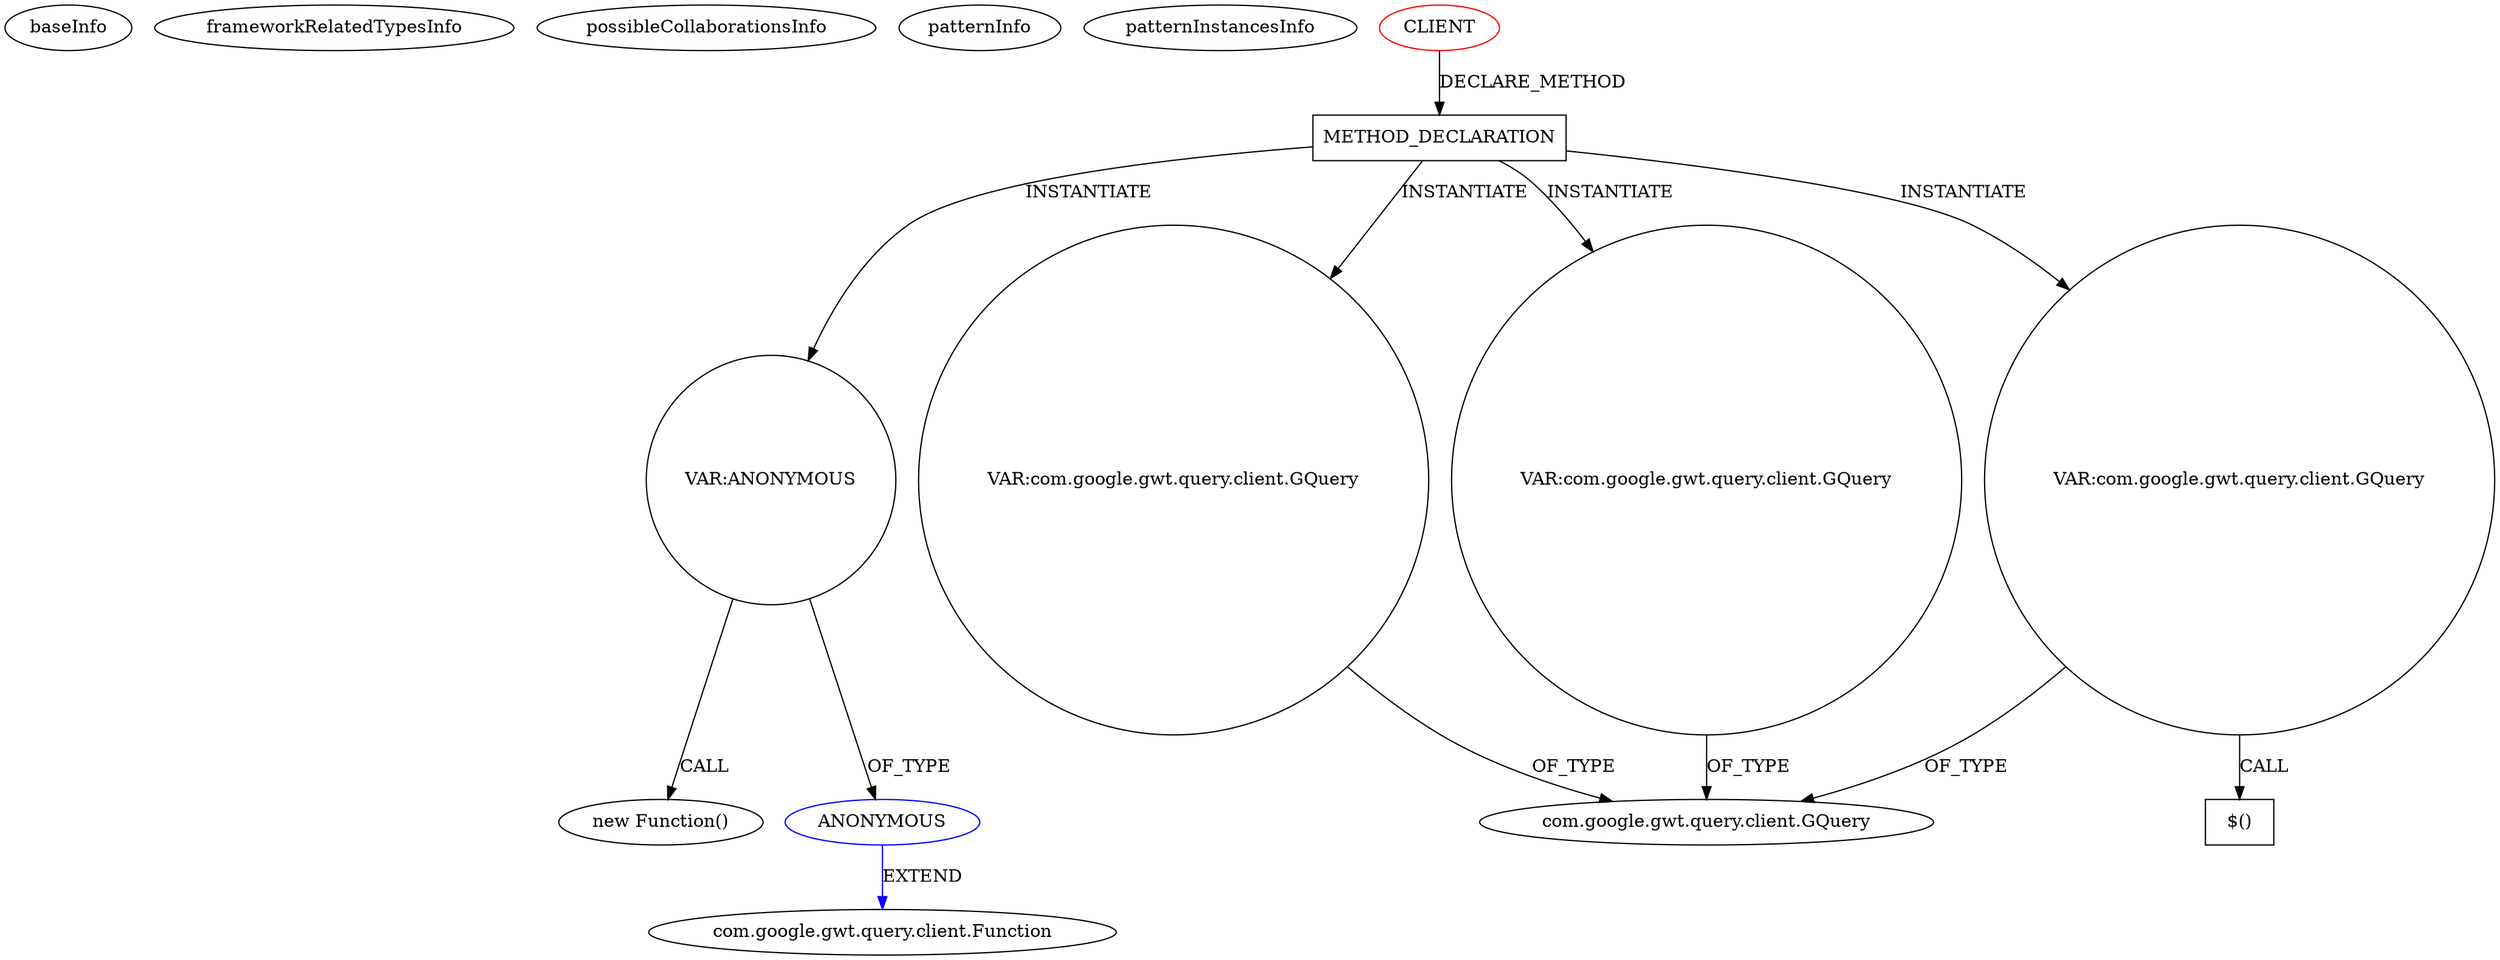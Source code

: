 digraph {
baseInfo[graphId=1838,category="pattern",isAnonymous=false,possibleRelation=false]
frameworkRelatedTypesInfo[]
possibleCollaborationsInfo[]
patternInfo[frequency=2.0,patternRootClient=0]
patternInstancesInfo[0="jDramaix-SlidingPuzzle~/jDramaix-SlidingPuzzle/SlidingPuzzle-master/src/be/dramaix/ai/slidingpuzzle/client/SlidingPuzzleApp.java~SlidingPuzzleApp~3113",1="luxferrari-AlgebrApp~/luxferrari-AlgebrApp/AlgebrApp-master/AlgebrApp/src/org/luxferrari/algebrapp/client/IncrementSlider.java~IncrementSlider~3645"]
20[label="new Function()",vertexType="CONSTRUCTOR_CALL",isFrameworkType=false]
21[label="VAR:ANONYMOUS",vertexType="VARIABLE_EXPRESION",isFrameworkType=false,shape=circle]
22[label="ANONYMOUS",vertexType="REFERENCE_ANONYMOUS_DECLARATION",isFrameworkType=false,color=blue]
13[label="METHOD_DECLARATION",vertexType="CLIENT_METHOD_DECLARATION",isFrameworkType=false,shape=box]
0[label="CLIENT",vertexType="ROOT_CLIENT_CLASS_DECLARATION",isFrameworkType=false,color=red]
14[label="VAR:com.google.gwt.query.client.GQuery",vertexType="VARIABLE_EXPRESION",isFrameworkType=false,shape=circle]
23[label="com.google.gwt.query.client.Function",vertexType="FRAMEWORK_CLASS_TYPE",isFrameworkType=false]
24[label="VAR:com.google.gwt.query.client.GQuery",vertexType="VARIABLE_EXPRESION",isFrameworkType=false,shape=circle]
17[label="VAR:com.google.gwt.query.client.GQuery",vertexType="VARIABLE_EXPRESION",isFrameworkType=false,shape=circle]
18[label="$()",vertexType="INSIDE_CALL",isFrameworkType=false,shape=box]
16[label="com.google.gwt.query.client.GQuery",vertexType="FRAMEWORK_CLASS_TYPE",isFrameworkType=false]
14->16[label="OF_TYPE"]
0->13[label="DECLARE_METHOD"]
13->24[label="INSTANTIATE"]
21->20[label="CALL"]
21->22[label="OF_TYPE"]
22->23[label="EXTEND",color=blue]
17->16[label="OF_TYPE"]
24->16[label="OF_TYPE"]
13->17[label="INSTANTIATE"]
17->18[label="CALL"]
13->21[label="INSTANTIATE"]
13->14[label="INSTANTIATE"]
}
